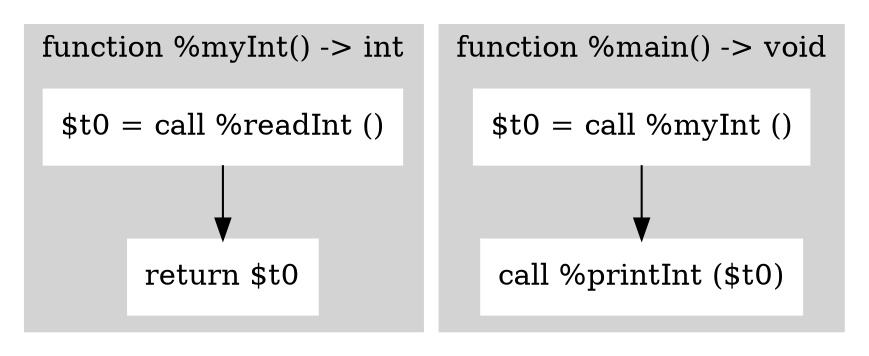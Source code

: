 digraph Program {
  node [shape=rectangle]; 

  subgraph cluster_myInt {
    style=filled;color=lightgrey;node [style=filled, color=white];
    label="function %myInt() -> int";
    myInt_n0 [label="$t0 = call %readInt ()"];
    myInt_n0 -> myInt_n1;
    myInt_n1 [label="return $t0"];
  }


  subgraph cluster_main {
    style=filled;color=lightgrey;node [style=filled, color=white];
    label="function %main() -> void";
    main_n0 [label="$t0 = call %myInt ()"];
    main_n0 -> main_n1;
    main_n1 [label="call %printInt ($t0)"];
  }

}
